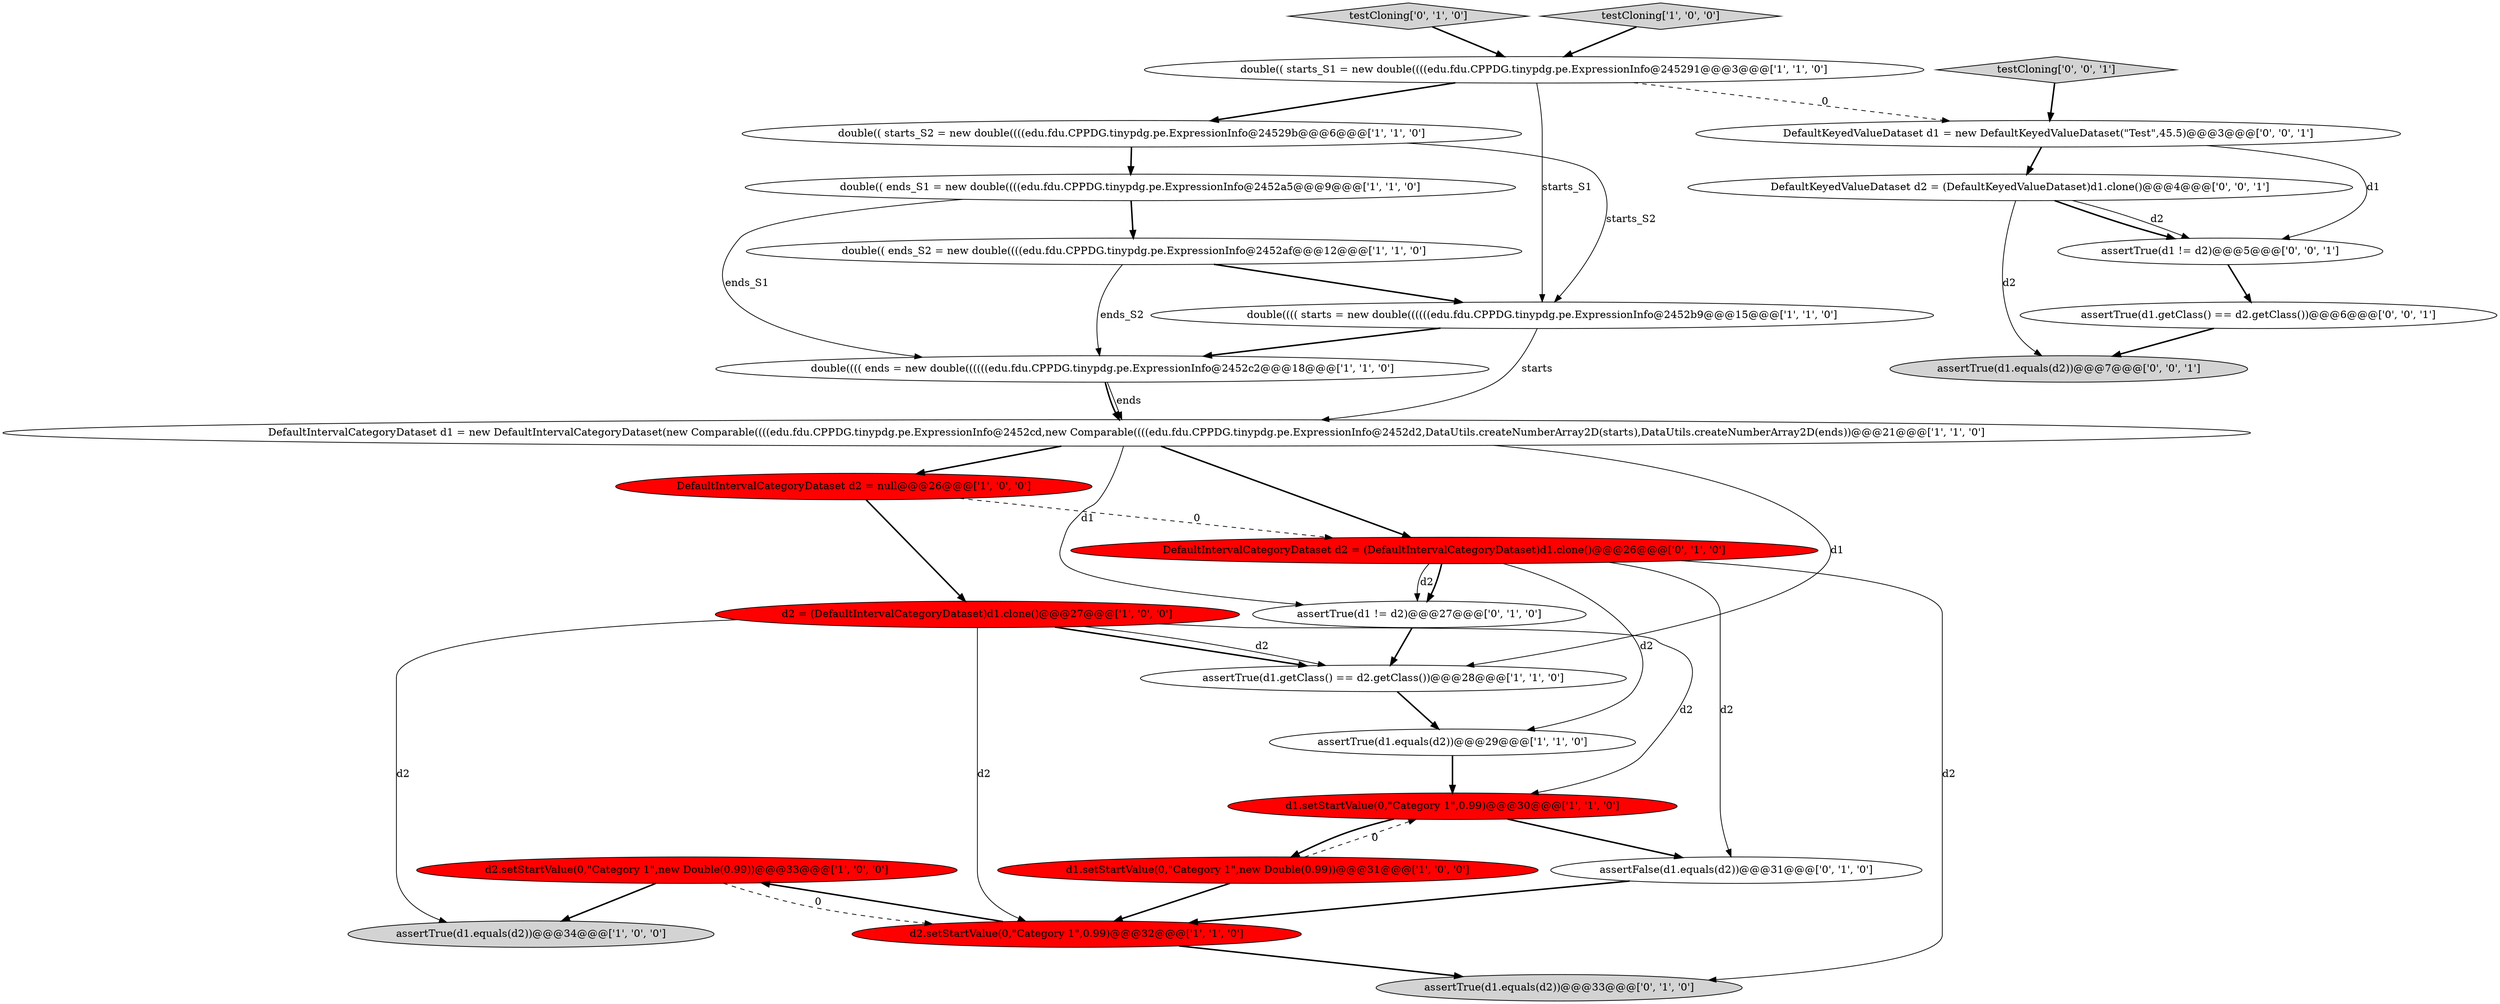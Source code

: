 digraph {
8 [style = filled, label = "d2.setStartValue(0,\"Category 1\",new Double(0.99))@@@33@@@['1', '0', '0']", fillcolor = red, shape = ellipse image = "AAA1AAABBB1BBB"];
17 [style = filled, label = "assertTrue(d1 != d2)@@@27@@@['0', '1', '0']", fillcolor = white, shape = ellipse image = "AAA0AAABBB2BBB"];
13 [style = filled, label = "double(( starts_S1 = new double((((edu.fdu.CPPDG.tinypdg.pe.ExpressionInfo@245291@@@3@@@['1', '1', '0']", fillcolor = white, shape = ellipse image = "AAA0AAABBB1BBB"];
2 [style = filled, label = "double(( starts_S2 = new double((((edu.fdu.CPPDG.tinypdg.pe.ExpressionInfo@24529b@@@6@@@['1', '1', '0']", fillcolor = white, shape = ellipse image = "AAA0AAABBB1BBB"];
27 [style = filled, label = "assertTrue(d1 != d2)@@@5@@@['0', '0', '1']", fillcolor = white, shape = ellipse image = "AAA0AAABBB3BBB"];
5 [style = filled, label = "assertTrue(d1.equals(d2))@@@29@@@['1', '1', '0']", fillcolor = white, shape = ellipse image = "AAA0AAABBB1BBB"];
1 [style = filled, label = "assertTrue(d1.getClass() == d2.getClass())@@@28@@@['1', '1', '0']", fillcolor = white, shape = ellipse image = "AAA0AAABBB1BBB"];
0 [style = filled, label = "double(( ends_S1 = new double((((edu.fdu.CPPDG.tinypdg.pe.ExpressionInfo@2452a5@@@9@@@['1', '1', '0']", fillcolor = white, shape = ellipse image = "AAA0AAABBB1BBB"];
20 [style = filled, label = "testCloning['0', '1', '0']", fillcolor = lightgray, shape = diamond image = "AAA0AAABBB2BBB"];
4 [style = filled, label = "assertTrue(d1.equals(d2))@@@34@@@['1', '0', '0']", fillcolor = lightgray, shape = ellipse image = "AAA0AAABBB1BBB"];
24 [style = filled, label = "assertTrue(d1.equals(d2))@@@7@@@['0', '0', '1']", fillcolor = lightgray, shape = ellipse image = "AAA0AAABBB3BBB"];
19 [style = filled, label = "assertTrue(d1.equals(d2))@@@33@@@['0', '1', '0']", fillcolor = lightgray, shape = ellipse image = "AAA0AAABBB2BBB"];
12 [style = filled, label = "DefaultIntervalCategoryDataset d1 = new DefaultIntervalCategoryDataset(new Comparable((((edu.fdu.CPPDG.tinypdg.pe.ExpressionInfo@2452cd,new Comparable((((edu.fdu.CPPDG.tinypdg.pe.ExpressionInfo@2452d2,DataUtils.createNumberArray2D(starts),DataUtils.createNumberArray2D(ends))@@@21@@@['1', '1', '0']", fillcolor = white, shape = ellipse image = "AAA0AAABBB1BBB"];
3 [style = filled, label = "d2 = (DefaultIntervalCategoryDataset)d1.clone()@@@27@@@['1', '0', '0']", fillcolor = red, shape = ellipse image = "AAA1AAABBB1BBB"];
16 [style = filled, label = "d2.setStartValue(0,\"Category 1\",0.99)@@@32@@@['1', '1', '0']", fillcolor = red, shape = ellipse image = "AAA1AAABBB1BBB"];
21 [style = filled, label = "DefaultIntervalCategoryDataset d2 = (DefaultIntervalCategoryDataset)d1.clone()@@@26@@@['0', '1', '0']", fillcolor = red, shape = ellipse image = "AAA1AAABBB2BBB"];
14 [style = filled, label = "d1.setStartValue(0,\"Category 1\",0.99)@@@30@@@['1', '1', '0']", fillcolor = red, shape = ellipse image = "AAA1AAABBB1BBB"];
26 [style = filled, label = "testCloning['0', '0', '1']", fillcolor = lightgray, shape = diamond image = "AAA0AAABBB3BBB"];
25 [style = filled, label = "DefaultKeyedValueDataset d1 = new DefaultKeyedValueDataset(\"Test\",45.5)@@@3@@@['0', '0', '1']", fillcolor = white, shape = ellipse image = "AAA0AAABBB3BBB"];
15 [style = filled, label = "d1.setStartValue(0,\"Category 1\",new Double(0.99))@@@31@@@['1', '0', '0']", fillcolor = red, shape = ellipse image = "AAA1AAABBB1BBB"];
11 [style = filled, label = "double(( ends_S2 = new double((((edu.fdu.CPPDG.tinypdg.pe.ExpressionInfo@2452af@@@12@@@['1', '1', '0']", fillcolor = white, shape = ellipse image = "AAA0AAABBB1BBB"];
7 [style = filled, label = "double(((( ends = new double((((((edu.fdu.CPPDG.tinypdg.pe.ExpressionInfo@2452c2@@@18@@@['1', '1', '0']", fillcolor = white, shape = ellipse image = "AAA0AAABBB1BBB"];
9 [style = filled, label = "DefaultIntervalCategoryDataset d2 = null@@@26@@@['1', '0', '0']", fillcolor = red, shape = ellipse image = "AAA1AAABBB1BBB"];
10 [style = filled, label = "testCloning['1', '0', '0']", fillcolor = lightgray, shape = diamond image = "AAA0AAABBB1BBB"];
23 [style = filled, label = "DefaultKeyedValueDataset d2 = (DefaultKeyedValueDataset)d1.clone()@@@4@@@['0', '0', '1']", fillcolor = white, shape = ellipse image = "AAA0AAABBB3BBB"];
22 [style = filled, label = "assertTrue(d1.getClass() == d2.getClass())@@@6@@@['0', '0', '1']", fillcolor = white, shape = ellipse image = "AAA0AAABBB3BBB"];
6 [style = filled, label = "double(((( starts = new double((((((edu.fdu.CPPDG.tinypdg.pe.ExpressionInfo@2452b9@@@15@@@['1', '1', '0']", fillcolor = white, shape = ellipse image = "AAA0AAABBB1BBB"];
18 [style = filled, label = "assertFalse(d1.equals(d2))@@@31@@@['0', '1', '0']", fillcolor = white, shape = ellipse image = "AAA0AAABBB2BBB"];
1->5 [style = bold, label=""];
0->7 [style = solid, label="ends_S1"];
21->17 [style = solid, label="d2"];
8->16 [style = dashed, label="0"];
23->24 [style = solid, label="d2"];
20->13 [style = bold, label=""];
17->1 [style = bold, label=""];
3->1 [style = bold, label=""];
16->8 [style = bold, label=""];
23->27 [style = bold, label=""];
7->12 [style = bold, label=""];
12->17 [style = solid, label="d1"];
12->21 [style = bold, label=""];
25->23 [style = bold, label=""];
3->1 [style = solid, label="d2"];
11->6 [style = bold, label=""];
26->25 [style = bold, label=""];
21->18 [style = solid, label="d2"];
6->12 [style = solid, label="starts"];
0->11 [style = bold, label=""];
3->14 [style = solid, label="d2"];
5->14 [style = bold, label=""];
13->25 [style = dashed, label="0"];
16->19 [style = bold, label=""];
12->9 [style = bold, label=""];
15->16 [style = bold, label=""];
27->22 [style = bold, label=""];
7->12 [style = solid, label="ends"];
3->4 [style = solid, label="d2"];
21->19 [style = solid, label="d2"];
25->27 [style = solid, label="d1"];
23->27 [style = solid, label="d2"];
2->0 [style = bold, label=""];
10->13 [style = bold, label=""];
9->21 [style = dashed, label="0"];
15->14 [style = dashed, label="0"];
3->16 [style = solid, label="d2"];
11->7 [style = solid, label="ends_S2"];
9->3 [style = bold, label=""];
14->18 [style = bold, label=""];
14->15 [style = bold, label=""];
13->6 [style = solid, label="starts_S1"];
8->4 [style = bold, label=""];
22->24 [style = bold, label=""];
6->7 [style = bold, label=""];
2->6 [style = solid, label="starts_S2"];
12->1 [style = solid, label="d1"];
21->17 [style = bold, label=""];
21->5 [style = solid, label="d2"];
13->2 [style = bold, label=""];
18->16 [style = bold, label=""];
}
